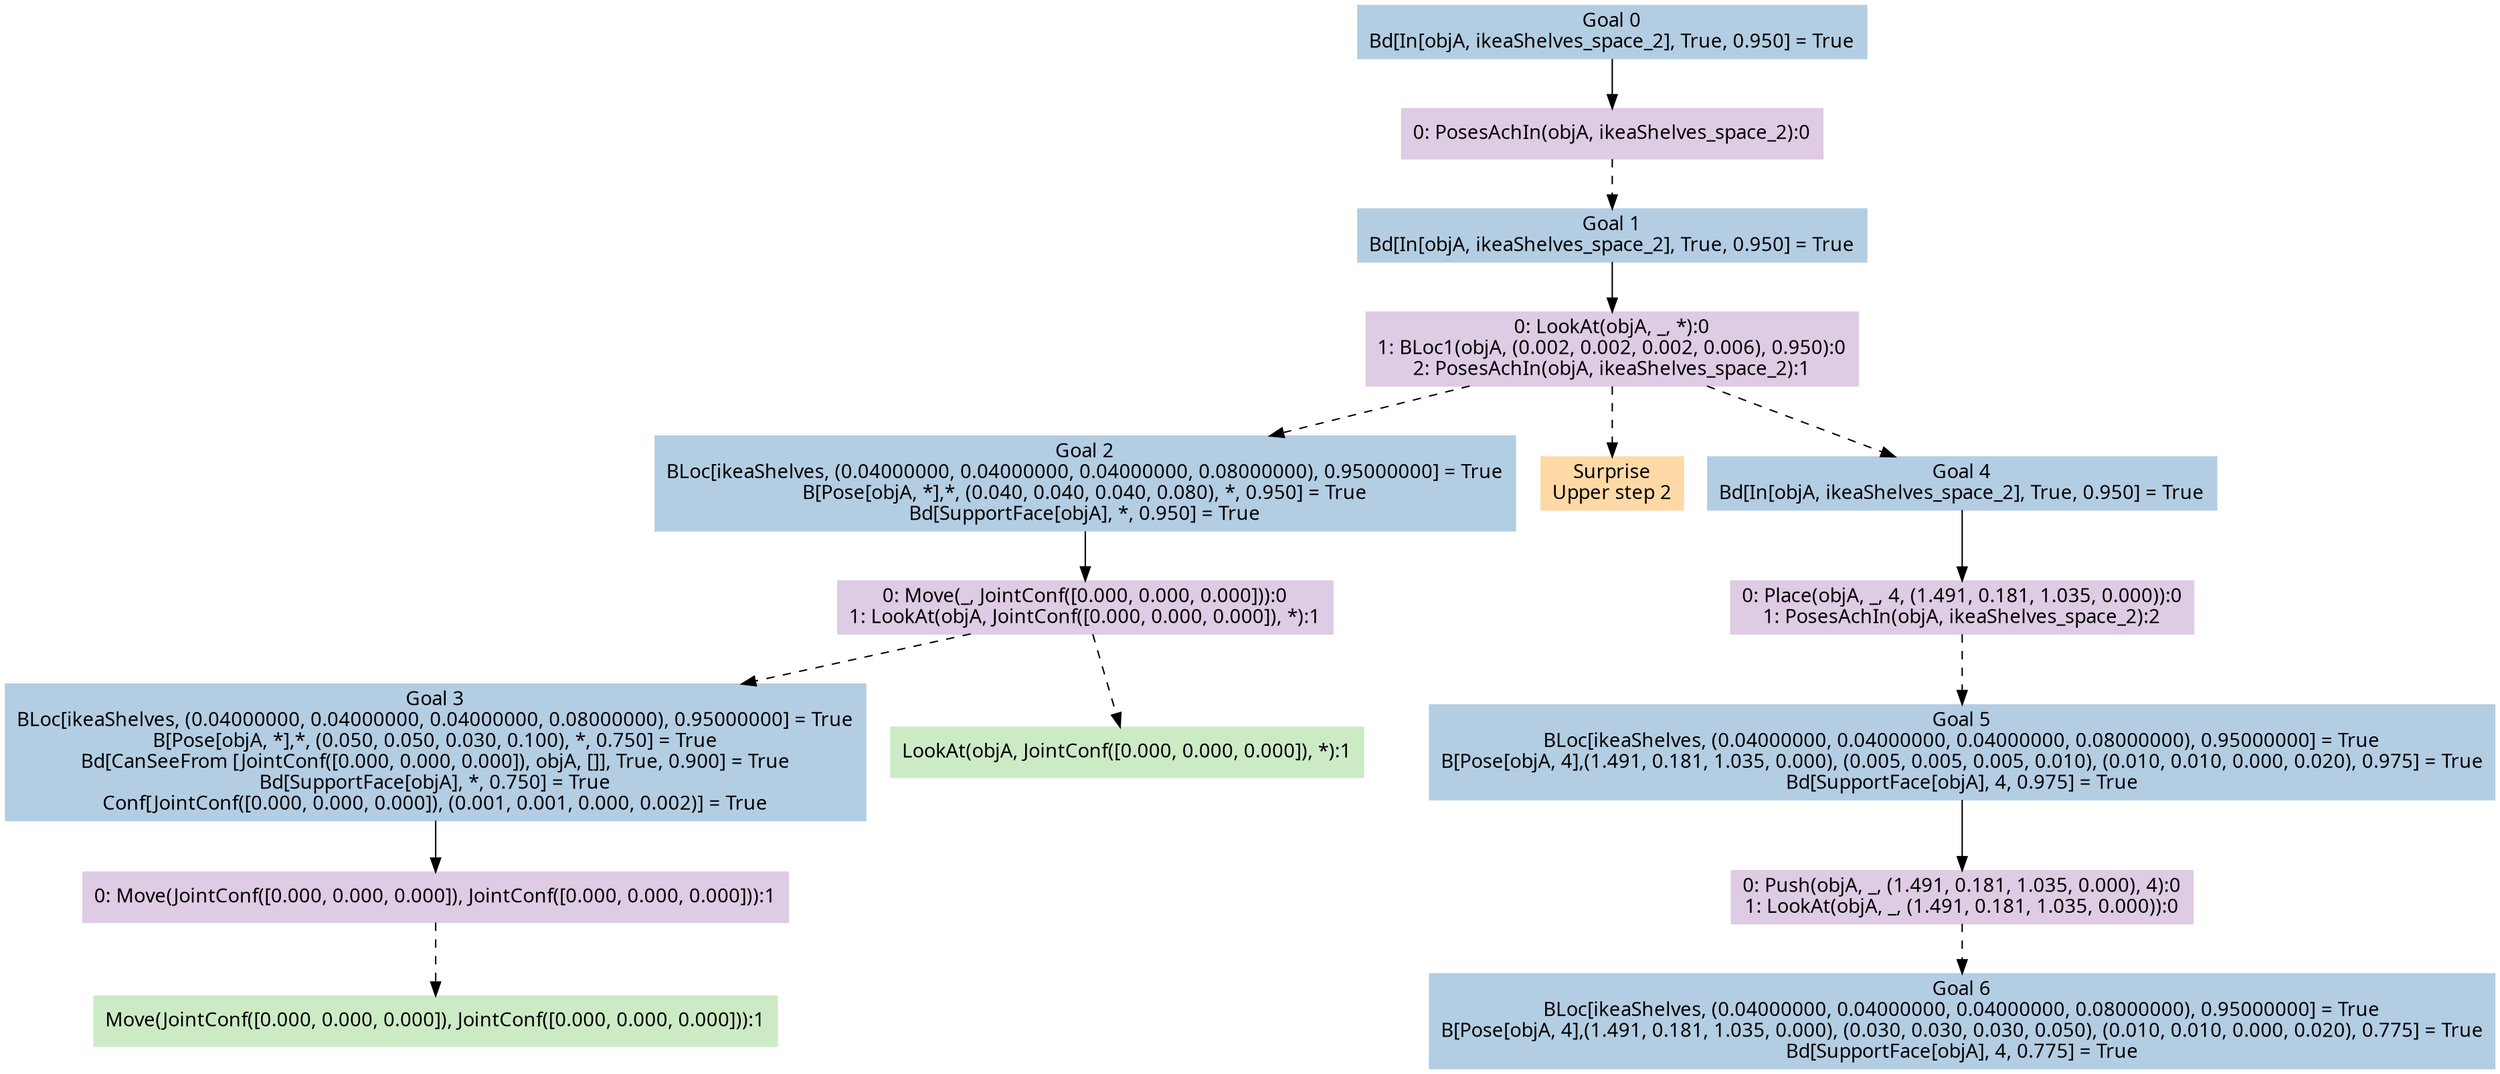 digraph G {
    ordering=out;
    node [fontname=HelveticaBold];
    "0" [shape=box, style=filled, colorscheme=pastel16, color=2, label="Goal 0\nBd[In[objA, ikeaShelves_space_2], True, 0.950] = True\n"];
    "PosesAchIn1722" [shape=box, style=filled, colorscheme=pastel16, color=4, label="0: PosesAchIn(objA, ikeaShelves_space_2):0"];
    "0" -> "PosesAchIn1722" [];
    "1" [shape=box, style=filled, colorscheme=pastel16, color=2, label="Goal 1\nBd[In[objA, ikeaShelves_space_2], True, 0.950] = True\n"];
    "PosesAchIn1722" -> "1" [style=dashed];
    "LookAt3681,BLoc13679,PosesAchIn3677" [shape=box, style=filled, colorscheme=pastel16, color=4, label="0: LookAt(objA, _, *):0\n1: BLoc1(objA, (0.002, 0.002, 0.002, 0.006), 0.950):0\n2: PosesAchIn(objA, ikeaShelves_space_2):1"];
    "1" -> "LookAt3681,BLoc13679,PosesAchIn3677" [];
    "2" [shape=box, style=filled, colorscheme=pastel16, color=2, label="Goal 2\nBLoc[ikeaShelves, (0.04000000, 0.04000000, 0.04000000, 0.08000000), 0.95000000] = True\nB[Pose[objA, *],*, (0.040, 0.040, 0.040, 0.080), *, 0.950] = True\nBd[SupportFace[objA], *, 0.950] = True\n"];
    "LookAt3681,BLoc13679,PosesAchIn3677" -> "2" [style=dashed];
    "Move3740,LookAt3738" [shape=box, style=filled, colorscheme=pastel16, color=4, label="0: Move(_, JointConf([0.000, 0.000, 0.000])):0\n1: LookAt(objA, JointConf([0.000, 0.000, 0.000]), *):1"];
    "2" -> "Move3740,LookAt3738" [];
    "3" [shape=box, style=filled, colorscheme=pastel16, color=2, label="Goal 3\nBLoc[ikeaShelves, (0.04000000, 0.04000000, 0.04000000, 0.08000000), 0.95000000] = True\nB[Pose[objA, *],*, (0.050, 0.050, 0.030, 0.100), *, 0.750] = True\nBd[CanSeeFrom [JointConf([0.000, 0.000, 0.000]), objA, []], True, 0.900] = True\nBd[SupportFace[objA], *, 0.750] = True\nConf[JointConf([0.000, 0.000, 0.000]), (0.001, 0.001, 0.000, 0.002)] = True\n"];
    "Move3740,LookAt3738" -> "3" [style=dashed];
    "Move3772" [shape=box, style=filled, colorscheme=pastel16, color=4, label="0: Move(JointConf([0.000, 0.000, 0.000]), JointConf([0.000, 0.000, 0.000])):1"];
    "3" -> "Move3772" [];
    "Move3774PRIM" [label="Move(JointConf([0.000, 0.000, 0.000]), JointConf([0.000, 0.000, 0.000])):1"shape=box, style=filled, colorscheme=pastel16, color=3];
    "Move3772" -> "Move3774PRIM" [style=dashed];
    "LookAt3775PRIM" [label="LookAt(objA, JointConf([0.000, 0.000, 0.000]), *):1"shape=box, style=filled, colorscheme=pastel16, color=3];
    "Move3740,LookAt3738" -> "LookAt3775PRIM" [style=dashed];
    "LookAt3681,BLoc13679,PosesAchIn3677:1:3:1" [shape=box, style=filled, colorscheme=pastel16, color=5, label="Surprise\nUpper step 2"];
    "LookAt3681,BLoc13679,PosesAchIn3677" -> "LookAt3681,BLoc13679,PosesAchIn3677:1:3:1" [style=dashed];
    "4" [shape=box, style=filled, colorscheme=pastel16, color=2, label="Goal 4\nBd[In[objA, ikeaShelves_space_2], True, 0.950] = True\n"];
    "LookAt3681,BLoc13679,PosesAchIn3677" -> "4" [style=dashed];
    "Place5444,PosesAchIn5442" [shape=box, style=filled, colorscheme=pastel16, color=4, label="0: Place(objA, _, 4, (1.491, 0.181, 1.035, 0.000)):0\n1: PosesAchIn(objA, ikeaShelves_space_2):2"];
    "4" -> "Place5444,PosesAchIn5442" [];
    "5" [shape=box, style=filled, colorscheme=pastel16, color=2, label="Goal 5\nBLoc[ikeaShelves, (0.04000000, 0.04000000, 0.04000000, 0.08000000), 0.95000000] = True\nB[Pose[objA, 4],(1.491, 0.181, 1.035, 0.000), (0.005, 0.005, 0.005, 0.010), (0.010, 0.010, 0.000, 0.020), 0.975] = True\nBd[SupportFace[objA], 4, 0.975] = True\n"];
    "Place5444,PosesAchIn5442" -> "5" [style=dashed];
    "Push6682,LookAt6680" [shape=box, style=filled, colorscheme=pastel16, color=4, label="0: Push(objA, _, (1.491, 0.181, 1.035, 0.000), 4):0\n1: LookAt(objA, _, (1.491, 0.181, 1.035, 0.000)):0"];
    "5" -> "Push6682,LookAt6680" [];
    "6" [shape=box, style=filled, colorscheme=pastel16, color=2, label="Goal 6\nBLoc[ikeaShelves, (0.04000000, 0.04000000, 0.04000000, 0.08000000), 0.95000000] = True\nB[Pose[objA, 4],(1.491, 0.181, 1.035, 0.000), (0.030, 0.030, 0.030, 0.050), (0.010, 0.010, 0.000, 0.020), 0.775] = True\nBd[SupportFace[objA], 4, 0.775] = True\n"];
    "Push6682,LookAt6680" -> "6" [style=dashed];
}
